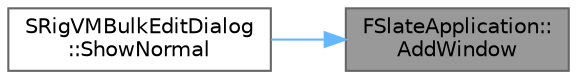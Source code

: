 digraph "FSlateApplication::AddWindow"
{
 // INTERACTIVE_SVG=YES
 // LATEX_PDF_SIZE
  bgcolor="transparent";
  edge [fontname=Helvetica,fontsize=10,labelfontname=Helvetica,labelfontsize=10];
  node [fontname=Helvetica,fontsize=10,shape=box,height=0.2,width=0.4];
  rankdir="RL";
  Node1 [id="Node000001",label="FSlateApplication::\lAddWindow",height=0.2,width=0.4,color="gray40", fillcolor="grey60", style="filled", fontcolor="black",tooltip="Associates a top level Slate Window with a native window and ensures that it is tracked properly by t..."];
  Node1 -> Node2 [id="edge1_Node000001_Node000002",dir="back",color="steelblue1",style="solid",tooltip=" "];
  Node2 [id="Node000002",label="SRigVMBulkEditDialog\l::ShowNormal",height=0.2,width=0.4,color="grey40", fillcolor="white", style="filled",URL="$d2/db6/classSRigVMBulkEditDialog.html#acd730034dabd2e12a524b8f9cc21e547",tooltip=" "];
}
